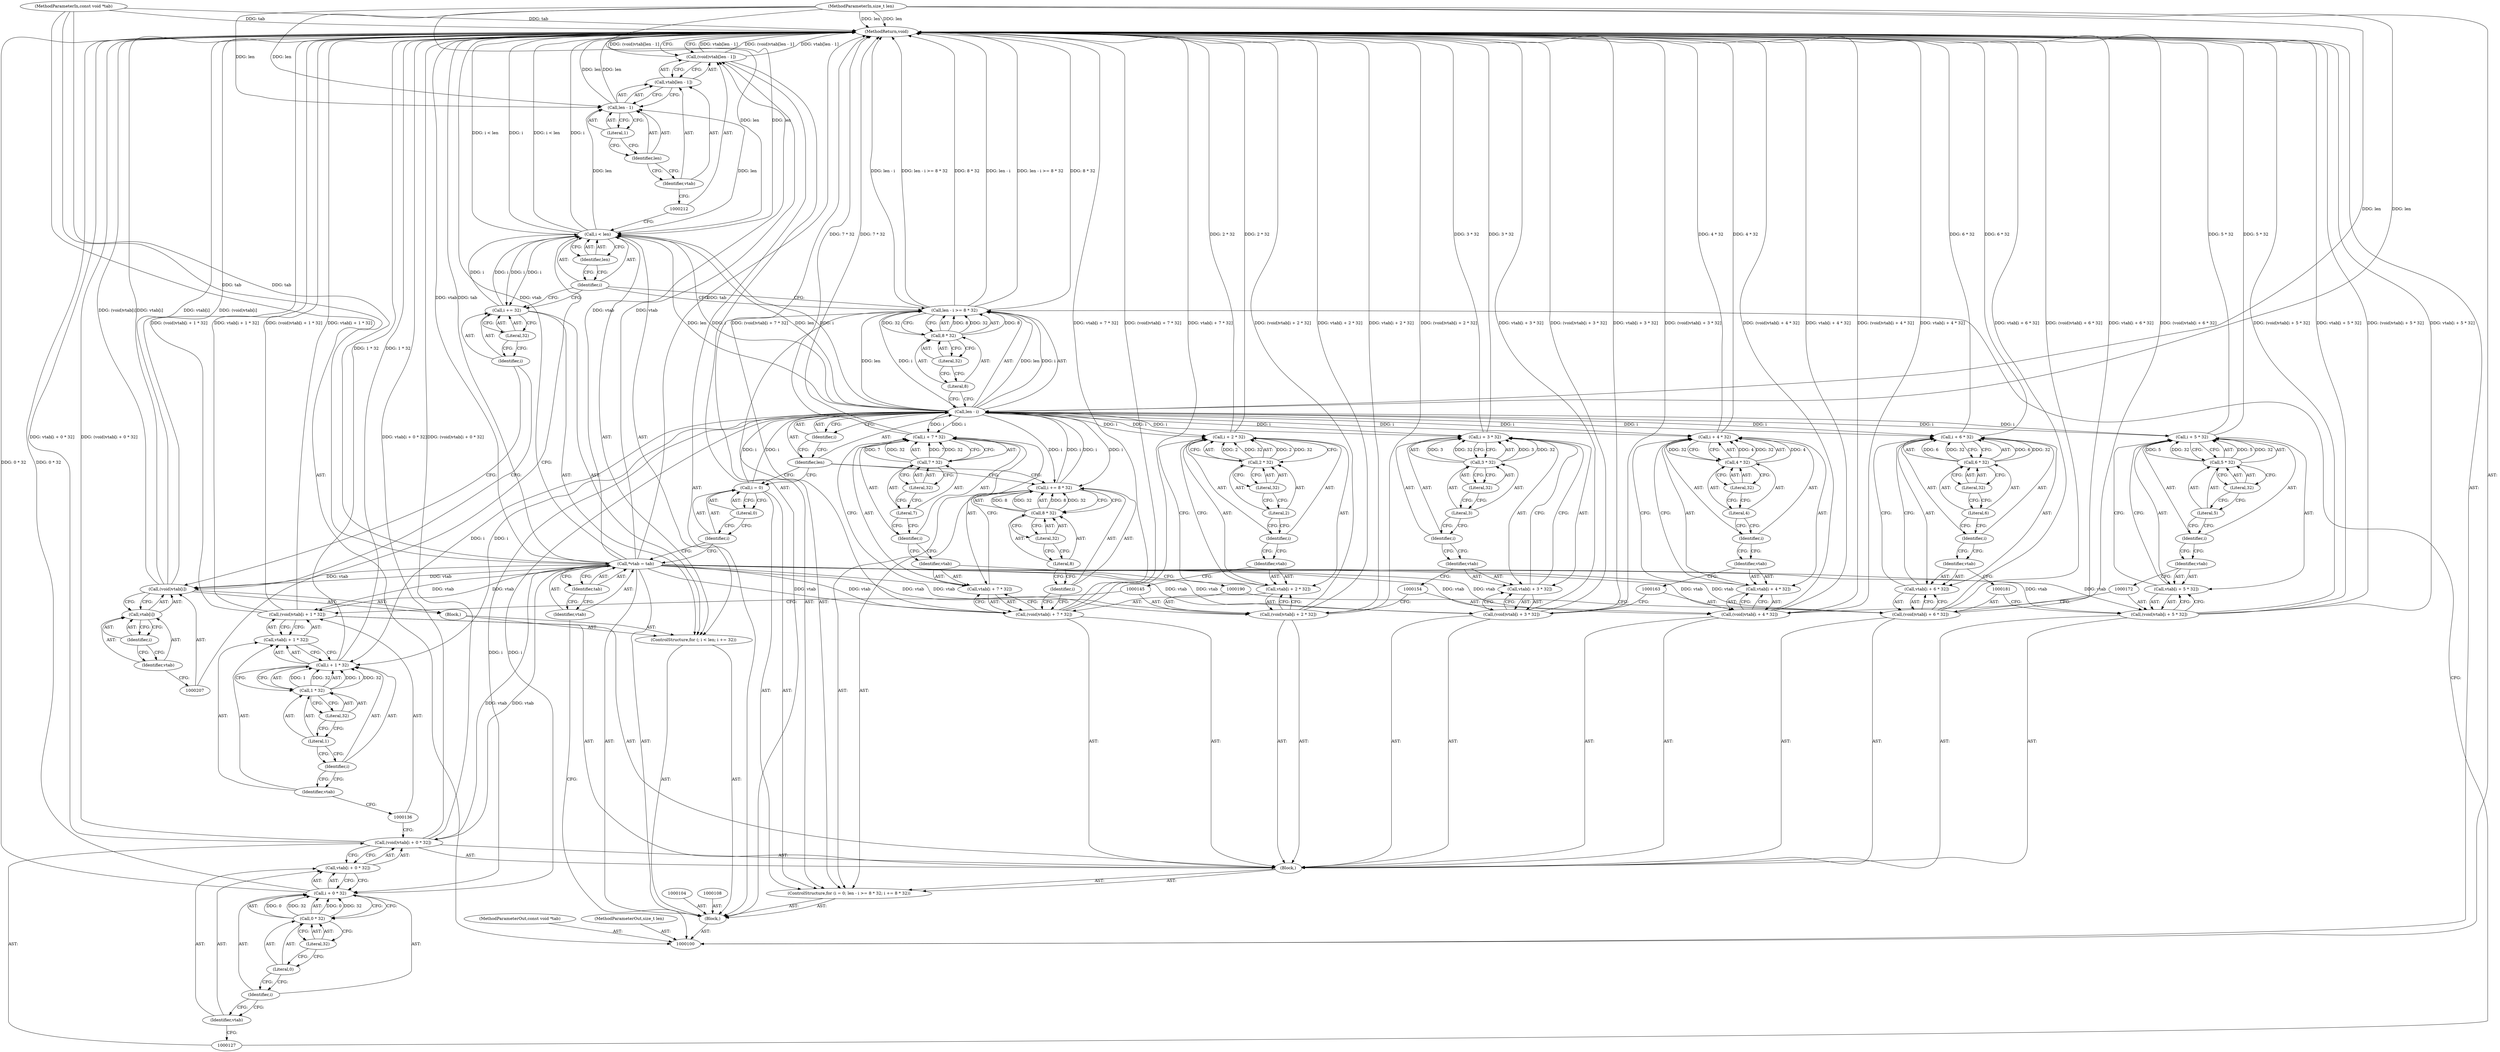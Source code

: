 digraph "0_libgcrypt_a4c561aab1014c3630bc88faf6f5246fee16b020_0" {
"1000218" [label="(MethodReturn,void)"];
"1000101" [label="(MethodParameterIn,const void *tab)"];
"1000270" [label="(MethodParameterOut,const void *tab)"];
"1000102" [label="(MethodParameterIn,size_t len)"];
"1000271" [label="(MethodParameterOut,size_t len)"];
"1000146" [label="(Call,vtab[i + 2 * 32])"];
"1000147" [label="(Identifier,vtab)"];
"1000148" [label="(Call,i + 2 * 32)"];
"1000149" [label="(Identifier,i)"];
"1000150" [label="(Call,2 * 32)"];
"1000151" [label="(Literal,2)"];
"1000152" [label="(Literal,32)"];
"1000144" [label="(Call,(void)vtab[i + 2 * 32])"];
"1000155" [label="(Call,vtab[i + 3 * 32])"];
"1000156" [label="(Identifier,vtab)"];
"1000157" [label="(Call,i + 3 * 32)"];
"1000158" [label="(Identifier,i)"];
"1000159" [label="(Call,3 * 32)"];
"1000160" [label="(Literal,3)"];
"1000161" [label="(Literal,32)"];
"1000153" [label="(Call,(void)vtab[i + 3 * 32])"];
"1000164" [label="(Call,vtab[i + 4 * 32])"];
"1000165" [label="(Identifier,vtab)"];
"1000166" [label="(Call,i + 4 * 32)"];
"1000167" [label="(Identifier,i)"];
"1000168" [label="(Call,4 * 32)"];
"1000169" [label="(Literal,4)"];
"1000170" [label="(Literal,32)"];
"1000162" [label="(Call,(void)vtab[i + 4 * 32])"];
"1000173" [label="(Call,vtab[i + 5 * 32])"];
"1000174" [label="(Identifier,vtab)"];
"1000175" [label="(Call,i + 5 * 32)"];
"1000176" [label="(Identifier,i)"];
"1000177" [label="(Call,5 * 32)"];
"1000178" [label="(Literal,5)"];
"1000179" [label="(Literal,32)"];
"1000171" [label="(Call,(void)vtab[i + 5 * 32])"];
"1000182" [label="(Call,vtab[i + 6 * 32])"];
"1000183" [label="(Identifier,vtab)"];
"1000184" [label="(Call,i + 6 * 32)"];
"1000185" [label="(Identifier,i)"];
"1000186" [label="(Call,6 * 32)"];
"1000187" [label="(Literal,6)"];
"1000188" [label="(Literal,32)"];
"1000180" [label="(Call,(void)vtab[i + 6 * 32])"];
"1000191" [label="(Call,vtab[i + 7 * 32])"];
"1000192" [label="(Identifier,vtab)"];
"1000193" [label="(Call,i + 7 * 32)"];
"1000194" [label="(Identifier,i)"];
"1000195" [label="(Call,7 * 32)"];
"1000196" [label="(Literal,7)"];
"1000197" [label="(Literal,32)"];
"1000189" [label="(Call,(void)vtab[i + 7 * 32])"];
"1000201" [label="(Identifier,len)"];
"1000202" [label="(Call,i += 32)"];
"1000203" [label="(Identifier,i)"];
"1000198" [label="(ControlStructure,for (; i < len; i += 32))"];
"1000204" [label="(Literal,32)"];
"1000199" [label="(Call,i < len)"];
"1000200" [label="(Identifier,i)"];
"1000205" [label="(Block,)"];
"1000208" [label="(Call,vtab[i])"];
"1000209" [label="(Identifier,vtab)"];
"1000210" [label="(Identifier,i)"];
"1000206" [label="(Call,(void)vtab[i])"];
"1000103" [label="(Block,)"];
"1000215" [label="(Call,len - 1)"];
"1000216" [label="(Identifier,len)"];
"1000217" [label="(Literal,1)"];
"1000211" [label="(Call,(void)vtab[len - 1])"];
"1000213" [label="(Call,vtab[len - 1])"];
"1000214" [label="(Identifier,vtab)"];
"1000105" [label="(Call,*vtab = tab)"];
"1000106" [label="(Identifier,vtab)"];
"1000107" [label="(Identifier,tab)"];
"1000112" [label="(Literal,0)"];
"1000113" [label="(Call,len - i >= 8 * 32)"];
"1000114" [label="(Call,len - i)"];
"1000115" [label="(Identifier,len)"];
"1000109" [label="(ControlStructure,for (i = 0; len - i >= 8 * 32; i += 8 * 32))"];
"1000116" [label="(Identifier,i)"];
"1000117" [label="(Call,8 * 32)"];
"1000118" [label="(Literal,8)"];
"1000119" [label="(Literal,32)"];
"1000120" [label="(Call,i += 8 * 32)"];
"1000121" [label="(Identifier,i)"];
"1000122" [label="(Call,8 * 32)"];
"1000123" [label="(Literal,8)"];
"1000124" [label="(Literal,32)"];
"1000110" [label="(Call,i = 0)"];
"1000111" [label="(Identifier,i)"];
"1000125" [label="(Block,)"];
"1000128" [label="(Call,vtab[i + 0 * 32])"];
"1000129" [label="(Identifier,vtab)"];
"1000130" [label="(Call,i + 0 * 32)"];
"1000131" [label="(Identifier,i)"];
"1000132" [label="(Call,0 * 32)"];
"1000133" [label="(Literal,0)"];
"1000134" [label="(Literal,32)"];
"1000126" [label="(Call,(void)vtab[i + 0 * 32])"];
"1000137" [label="(Call,vtab[i + 1 * 32])"];
"1000138" [label="(Identifier,vtab)"];
"1000139" [label="(Call,i + 1 * 32)"];
"1000140" [label="(Identifier,i)"];
"1000141" [label="(Call,1 * 32)"];
"1000142" [label="(Literal,1)"];
"1000143" [label="(Literal,32)"];
"1000135" [label="(Call,(void)vtab[i + 1 * 32])"];
"1000218" -> "1000100"  [label="AST: "];
"1000218" -> "1000211"  [label="CFG: "];
"1000105" -> "1000218"  [label="DDG: tab"];
"1000105" -> "1000218"  [label="DDG: vtab"];
"1000153" -> "1000218"  [label="DDG: (void)vtab[i + 3 * 32]"];
"1000153" -> "1000218"  [label="DDG: vtab[i + 3 * 32]"];
"1000102" -> "1000218"  [label="DDG: len"];
"1000199" -> "1000218"  [label="DDG: i < len"];
"1000199" -> "1000218"  [label="DDG: i"];
"1000171" -> "1000218"  [label="DDG: (void)vtab[i + 5 * 32]"];
"1000171" -> "1000218"  [label="DDG: vtab[i + 5 * 32]"];
"1000126" -> "1000218"  [label="DDG: vtab[i + 0 * 32]"];
"1000126" -> "1000218"  [label="DDG: (void)vtab[i + 0 * 32]"];
"1000180" -> "1000218"  [label="DDG: vtab[i + 6 * 32]"];
"1000180" -> "1000218"  [label="DDG: (void)vtab[i + 6 * 32]"];
"1000157" -> "1000218"  [label="DDG: 3 * 32"];
"1000113" -> "1000218"  [label="DDG: 8 * 32"];
"1000113" -> "1000218"  [label="DDG: len - i"];
"1000113" -> "1000218"  [label="DDG: len - i >= 8 * 32"];
"1000166" -> "1000218"  [label="DDG: 4 * 32"];
"1000162" -> "1000218"  [label="DDG: vtab[i + 4 * 32]"];
"1000162" -> "1000218"  [label="DDG: (void)vtab[i + 4 * 32]"];
"1000184" -> "1000218"  [label="DDG: 6 * 32"];
"1000215" -> "1000218"  [label="DDG: len"];
"1000189" -> "1000218"  [label="DDG: (void)vtab[i + 7 * 32]"];
"1000189" -> "1000218"  [label="DDG: vtab[i + 7 * 32]"];
"1000206" -> "1000218"  [label="DDG: (void)vtab[i]"];
"1000206" -> "1000218"  [label="DDG: vtab[i]"];
"1000130" -> "1000218"  [label="DDG: 0 * 32"];
"1000139" -> "1000218"  [label="DDG: 1 * 32"];
"1000193" -> "1000218"  [label="DDG: 7 * 32"];
"1000144" -> "1000218"  [label="DDG: (void)vtab[i + 2 * 32]"];
"1000144" -> "1000218"  [label="DDG: vtab[i + 2 * 32]"];
"1000211" -> "1000218"  [label="DDG: vtab[len - 1]"];
"1000211" -> "1000218"  [label="DDG: (void)vtab[len - 1]"];
"1000135" -> "1000218"  [label="DDG: (void)vtab[i + 1 * 32]"];
"1000135" -> "1000218"  [label="DDG: vtab[i + 1 * 32]"];
"1000101" -> "1000218"  [label="DDG: tab"];
"1000175" -> "1000218"  [label="DDG: 5 * 32"];
"1000148" -> "1000218"  [label="DDG: 2 * 32"];
"1000101" -> "1000100"  [label="AST: "];
"1000101" -> "1000218"  [label="DDG: tab"];
"1000101" -> "1000105"  [label="DDG: tab"];
"1000270" -> "1000100"  [label="AST: "];
"1000102" -> "1000100"  [label="AST: "];
"1000102" -> "1000218"  [label="DDG: len"];
"1000102" -> "1000114"  [label="DDG: len"];
"1000102" -> "1000199"  [label="DDG: len"];
"1000102" -> "1000215"  [label="DDG: len"];
"1000271" -> "1000100"  [label="AST: "];
"1000146" -> "1000144"  [label="AST: "];
"1000146" -> "1000148"  [label="CFG: "];
"1000147" -> "1000146"  [label="AST: "];
"1000148" -> "1000146"  [label="AST: "];
"1000144" -> "1000146"  [label="CFG: "];
"1000147" -> "1000146"  [label="AST: "];
"1000147" -> "1000145"  [label="CFG: "];
"1000149" -> "1000147"  [label="CFG: "];
"1000148" -> "1000146"  [label="AST: "];
"1000148" -> "1000150"  [label="CFG: "];
"1000149" -> "1000148"  [label="AST: "];
"1000150" -> "1000148"  [label="AST: "];
"1000146" -> "1000148"  [label="CFG: "];
"1000148" -> "1000218"  [label="DDG: 2 * 32"];
"1000114" -> "1000148"  [label="DDG: i"];
"1000150" -> "1000148"  [label="DDG: 2"];
"1000150" -> "1000148"  [label="DDG: 32"];
"1000149" -> "1000148"  [label="AST: "];
"1000149" -> "1000147"  [label="CFG: "];
"1000151" -> "1000149"  [label="CFG: "];
"1000150" -> "1000148"  [label="AST: "];
"1000150" -> "1000152"  [label="CFG: "];
"1000151" -> "1000150"  [label="AST: "];
"1000152" -> "1000150"  [label="AST: "];
"1000148" -> "1000150"  [label="CFG: "];
"1000150" -> "1000148"  [label="DDG: 2"];
"1000150" -> "1000148"  [label="DDG: 32"];
"1000151" -> "1000150"  [label="AST: "];
"1000151" -> "1000149"  [label="CFG: "];
"1000152" -> "1000151"  [label="CFG: "];
"1000152" -> "1000150"  [label="AST: "];
"1000152" -> "1000151"  [label="CFG: "];
"1000150" -> "1000152"  [label="CFG: "];
"1000144" -> "1000125"  [label="AST: "];
"1000144" -> "1000146"  [label="CFG: "];
"1000145" -> "1000144"  [label="AST: "];
"1000146" -> "1000144"  [label="AST: "];
"1000154" -> "1000144"  [label="CFG: "];
"1000144" -> "1000218"  [label="DDG: (void)vtab[i + 2 * 32]"];
"1000144" -> "1000218"  [label="DDG: vtab[i + 2 * 32]"];
"1000105" -> "1000144"  [label="DDG: vtab"];
"1000155" -> "1000153"  [label="AST: "];
"1000155" -> "1000157"  [label="CFG: "];
"1000156" -> "1000155"  [label="AST: "];
"1000157" -> "1000155"  [label="AST: "];
"1000153" -> "1000155"  [label="CFG: "];
"1000156" -> "1000155"  [label="AST: "];
"1000156" -> "1000154"  [label="CFG: "];
"1000158" -> "1000156"  [label="CFG: "];
"1000157" -> "1000155"  [label="AST: "];
"1000157" -> "1000159"  [label="CFG: "];
"1000158" -> "1000157"  [label="AST: "];
"1000159" -> "1000157"  [label="AST: "];
"1000155" -> "1000157"  [label="CFG: "];
"1000157" -> "1000218"  [label="DDG: 3 * 32"];
"1000114" -> "1000157"  [label="DDG: i"];
"1000159" -> "1000157"  [label="DDG: 3"];
"1000159" -> "1000157"  [label="DDG: 32"];
"1000158" -> "1000157"  [label="AST: "];
"1000158" -> "1000156"  [label="CFG: "];
"1000160" -> "1000158"  [label="CFG: "];
"1000159" -> "1000157"  [label="AST: "];
"1000159" -> "1000161"  [label="CFG: "];
"1000160" -> "1000159"  [label="AST: "];
"1000161" -> "1000159"  [label="AST: "];
"1000157" -> "1000159"  [label="CFG: "];
"1000159" -> "1000157"  [label="DDG: 3"];
"1000159" -> "1000157"  [label="DDG: 32"];
"1000160" -> "1000159"  [label="AST: "];
"1000160" -> "1000158"  [label="CFG: "];
"1000161" -> "1000160"  [label="CFG: "];
"1000161" -> "1000159"  [label="AST: "];
"1000161" -> "1000160"  [label="CFG: "];
"1000159" -> "1000161"  [label="CFG: "];
"1000153" -> "1000125"  [label="AST: "];
"1000153" -> "1000155"  [label="CFG: "];
"1000154" -> "1000153"  [label="AST: "];
"1000155" -> "1000153"  [label="AST: "];
"1000163" -> "1000153"  [label="CFG: "];
"1000153" -> "1000218"  [label="DDG: (void)vtab[i + 3 * 32]"];
"1000153" -> "1000218"  [label="DDG: vtab[i + 3 * 32]"];
"1000105" -> "1000153"  [label="DDG: vtab"];
"1000164" -> "1000162"  [label="AST: "];
"1000164" -> "1000166"  [label="CFG: "];
"1000165" -> "1000164"  [label="AST: "];
"1000166" -> "1000164"  [label="AST: "];
"1000162" -> "1000164"  [label="CFG: "];
"1000165" -> "1000164"  [label="AST: "];
"1000165" -> "1000163"  [label="CFG: "];
"1000167" -> "1000165"  [label="CFG: "];
"1000166" -> "1000164"  [label="AST: "];
"1000166" -> "1000168"  [label="CFG: "];
"1000167" -> "1000166"  [label="AST: "];
"1000168" -> "1000166"  [label="AST: "];
"1000164" -> "1000166"  [label="CFG: "];
"1000166" -> "1000218"  [label="DDG: 4 * 32"];
"1000114" -> "1000166"  [label="DDG: i"];
"1000168" -> "1000166"  [label="DDG: 4"];
"1000168" -> "1000166"  [label="DDG: 32"];
"1000167" -> "1000166"  [label="AST: "];
"1000167" -> "1000165"  [label="CFG: "];
"1000169" -> "1000167"  [label="CFG: "];
"1000168" -> "1000166"  [label="AST: "];
"1000168" -> "1000170"  [label="CFG: "];
"1000169" -> "1000168"  [label="AST: "];
"1000170" -> "1000168"  [label="AST: "];
"1000166" -> "1000168"  [label="CFG: "];
"1000168" -> "1000166"  [label="DDG: 4"];
"1000168" -> "1000166"  [label="DDG: 32"];
"1000169" -> "1000168"  [label="AST: "];
"1000169" -> "1000167"  [label="CFG: "];
"1000170" -> "1000169"  [label="CFG: "];
"1000170" -> "1000168"  [label="AST: "];
"1000170" -> "1000169"  [label="CFG: "];
"1000168" -> "1000170"  [label="CFG: "];
"1000162" -> "1000125"  [label="AST: "];
"1000162" -> "1000164"  [label="CFG: "];
"1000163" -> "1000162"  [label="AST: "];
"1000164" -> "1000162"  [label="AST: "];
"1000172" -> "1000162"  [label="CFG: "];
"1000162" -> "1000218"  [label="DDG: vtab[i + 4 * 32]"];
"1000162" -> "1000218"  [label="DDG: (void)vtab[i + 4 * 32]"];
"1000105" -> "1000162"  [label="DDG: vtab"];
"1000173" -> "1000171"  [label="AST: "];
"1000173" -> "1000175"  [label="CFG: "];
"1000174" -> "1000173"  [label="AST: "];
"1000175" -> "1000173"  [label="AST: "];
"1000171" -> "1000173"  [label="CFG: "];
"1000174" -> "1000173"  [label="AST: "];
"1000174" -> "1000172"  [label="CFG: "];
"1000176" -> "1000174"  [label="CFG: "];
"1000175" -> "1000173"  [label="AST: "];
"1000175" -> "1000177"  [label="CFG: "];
"1000176" -> "1000175"  [label="AST: "];
"1000177" -> "1000175"  [label="AST: "];
"1000173" -> "1000175"  [label="CFG: "];
"1000175" -> "1000218"  [label="DDG: 5 * 32"];
"1000114" -> "1000175"  [label="DDG: i"];
"1000177" -> "1000175"  [label="DDG: 5"];
"1000177" -> "1000175"  [label="DDG: 32"];
"1000176" -> "1000175"  [label="AST: "];
"1000176" -> "1000174"  [label="CFG: "];
"1000178" -> "1000176"  [label="CFG: "];
"1000177" -> "1000175"  [label="AST: "];
"1000177" -> "1000179"  [label="CFG: "];
"1000178" -> "1000177"  [label="AST: "];
"1000179" -> "1000177"  [label="AST: "];
"1000175" -> "1000177"  [label="CFG: "];
"1000177" -> "1000175"  [label="DDG: 5"];
"1000177" -> "1000175"  [label="DDG: 32"];
"1000178" -> "1000177"  [label="AST: "];
"1000178" -> "1000176"  [label="CFG: "];
"1000179" -> "1000178"  [label="CFG: "];
"1000179" -> "1000177"  [label="AST: "];
"1000179" -> "1000178"  [label="CFG: "];
"1000177" -> "1000179"  [label="CFG: "];
"1000171" -> "1000125"  [label="AST: "];
"1000171" -> "1000173"  [label="CFG: "];
"1000172" -> "1000171"  [label="AST: "];
"1000173" -> "1000171"  [label="AST: "];
"1000181" -> "1000171"  [label="CFG: "];
"1000171" -> "1000218"  [label="DDG: (void)vtab[i + 5 * 32]"];
"1000171" -> "1000218"  [label="DDG: vtab[i + 5 * 32]"];
"1000105" -> "1000171"  [label="DDG: vtab"];
"1000182" -> "1000180"  [label="AST: "];
"1000182" -> "1000184"  [label="CFG: "];
"1000183" -> "1000182"  [label="AST: "];
"1000184" -> "1000182"  [label="AST: "];
"1000180" -> "1000182"  [label="CFG: "];
"1000183" -> "1000182"  [label="AST: "];
"1000183" -> "1000181"  [label="CFG: "];
"1000185" -> "1000183"  [label="CFG: "];
"1000184" -> "1000182"  [label="AST: "];
"1000184" -> "1000186"  [label="CFG: "];
"1000185" -> "1000184"  [label="AST: "];
"1000186" -> "1000184"  [label="AST: "];
"1000182" -> "1000184"  [label="CFG: "];
"1000184" -> "1000218"  [label="DDG: 6 * 32"];
"1000114" -> "1000184"  [label="DDG: i"];
"1000186" -> "1000184"  [label="DDG: 6"];
"1000186" -> "1000184"  [label="DDG: 32"];
"1000185" -> "1000184"  [label="AST: "];
"1000185" -> "1000183"  [label="CFG: "];
"1000187" -> "1000185"  [label="CFG: "];
"1000186" -> "1000184"  [label="AST: "];
"1000186" -> "1000188"  [label="CFG: "];
"1000187" -> "1000186"  [label="AST: "];
"1000188" -> "1000186"  [label="AST: "];
"1000184" -> "1000186"  [label="CFG: "];
"1000186" -> "1000184"  [label="DDG: 6"];
"1000186" -> "1000184"  [label="DDG: 32"];
"1000187" -> "1000186"  [label="AST: "];
"1000187" -> "1000185"  [label="CFG: "];
"1000188" -> "1000187"  [label="CFG: "];
"1000188" -> "1000186"  [label="AST: "];
"1000188" -> "1000187"  [label="CFG: "];
"1000186" -> "1000188"  [label="CFG: "];
"1000180" -> "1000125"  [label="AST: "];
"1000180" -> "1000182"  [label="CFG: "];
"1000181" -> "1000180"  [label="AST: "];
"1000182" -> "1000180"  [label="AST: "];
"1000190" -> "1000180"  [label="CFG: "];
"1000180" -> "1000218"  [label="DDG: vtab[i + 6 * 32]"];
"1000180" -> "1000218"  [label="DDG: (void)vtab[i + 6 * 32]"];
"1000105" -> "1000180"  [label="DDG: vtab"];
"1000191" -> "1000189"  [label="AST: "];
"1000191" -> "1000193"  [label="CFG: "];
"1000192" -> "1000191"  [label="AST: "];
"1000193" -> "1000191"  [label="AST: "];
"1000189" -> "1000191"  [label="CFG: "];
"1000192" -> "1000191"  [label="AST: "];
"1000192" -> "1000190"  [label="CFG: "];
"1000194" -> "1000192"  [label="CFG: "];
"1000193" -> "1000191"  [label="AST: "];
"1000193" -> "1000195"  [label="CFG: "];
"1000194" -> "1000193"  [label="AST: "];
"1000195" -> "1000193"  [label="AST: "];
"1000191" -> "1000193"  [label="CFG: "];
"1000193" -> "1000218"  [label="DDG: 7 * 32"];
"1000114" -> "1000193"  [label="DDG: i"];
"1000195" -> "1000193"  [label="DDG: 7"];
"1000195" -> "1000193"  [label="DDG: 32"];
"1000194" -> "1000193"  [label="AST: "];
"1000194" -> "1000192"  [label="CFG: "];
"1000196" -> "1000194"  [label="CFG: "];
"1000195" -> "1000193"  [label="AST: "];
"1000195" -> "1000197"  [label="CFG: "];
"1000196" -> "1000195"  [label="AST: "];
"1000197" -> "1000195"  [label="AST: "];
"1000193" -> "1000195"  [label="CFG: "];
"1000195" -> "1000193"  [label="DDG: 7"];
"1000195" -> "1000193"  [label="DDG: 32"];
"1000196" -> "1000195"  [label="AST: "];
"1000196" -> "1000194"  [label="CFG: "];
"1000197" -> "1000196"  [label="CFG: "];
"1000197" -> "1000195"  [label="AST: "];
"1000197" -> "1000196"  [label="CFG: "];
"1000195" -> "1000197"  [label="CFG: "];
"1000189" -> "1000125"  [label="AST: "];
"1000189" -> "1000191"  [label="CFG: "];
"1000190" -> "1000189"  [label="AST: "];
"1000191" -> "1000189"  [label="AST: "];
"1000121" -> "1000189"  [label="CFG: "];
"1000189" -> "1000218"  [label="DDG: (void)vtab[i + 7 * 32]"];
"1000189" -> "1000218"  [label="DDG: vtab[i + 7 * 32]"];
"1000105" -> "1000189"  [label="DDG: vtab"];
"1000201" -> "1000199"  [label="AST: "];
"1000201" -> "1000200"  [label="CFG: "];
"1000199" -> "1000201"  [label="CFG: "];
"1000202" -> "1000198"  [label="AST: "];
"1000202" -> "1000204"  [label="CFG: "];
"1000203" -> "1000202"  [label="AST: "];
"1000204" -> "1000202"  [label="AST: "];
"1000200" -> "1000202"  [label="CFG: "];
"1000202" -> "1000199"  [label="DDG: i"];
"1000199" -> "1000202"  [label="DDG: i"];
"1000203" -> "1000202"  [label="AST: "];
"1000203" -> "1000206"  [label="CFG: "];
"1000204" -> "1000203"  [label="CFG: "];
"1000198" -> "1000103"  [label="AST: "];
"1000199" -> "1000198"  [label="AST: "];
"1000202" -> "1000198"  [label="AST: "];
"1000205" -> "1000198"  [label="AST: "];
"1000204" -> "1000202"  [label="AST: "];
"1000204" -> "1000203"  [label="CFG: "];
"1000202" -> "1000204"  [label="CFG: "];
"1000199" -> "1000198"  [label="AST: "];
"1000199" -> "1000201"  [label="CFG: "];
"1000200" -> "1000199"  [label="AST: "];
"1000201" -> "1000199"  [label="AST: "];
"1000207" -> "1000199"  [label="CFG: "];
"1000212" -> "1000199"  [label="CFG: "];
"1000199" -> "1000218"  [label="DDG: i < len"];
"1000199" -> "1000218"  [label="DDG: i"];
"1000202" -> "1000199"  [label="DDG: i"];
"1000114" -> "1000199"  [label="DDG: i"];
"1000114" -> "1000199"  [label="DDG: len"];
"1000102" -> "1000199"  [label="DDG: len"];
"1000199" -> "1000202"  [label="DDG: i"];
"1000199" -> "1000215"  [label="DDG: len"];
"1000200" -> "1000199"  [label="AST: "];
"1000200" -> "1000202"  [label="CFG: "];
"1000200" -> "1000113"  [label="CFG: "];
"1000201" -> "1000200"  [label="CFG: "];
"1000205" -> "1000198"  [label="AST: "];
"1000206" -> "1000205"  [label="AST: "];
"1000208" -> "1000206"  [label="AST: "];
"1000208" -> "1000210"  [label="CFG: "];
"1000209" -> "1000208"  [label="AST: "];
"1000210" -> "1000208"  [label="AST: "];
"1000206" -> "1000208"  [label="CFG: "];
"1000209" -> "1000208"  [label="AST: "];
"1000209" -> "1000207"  [label="CFG: "];
"1000210" -> "1000209"  [label="CFG: "];
"1000210" -> "1000208"  [label="AST: "];
"1000210" -> "1000209"  [label="CFG: "];
"1000208" -> "1000210"  [label="CFG: "];
"1000206" -> "1000205"  [label="AST: "];
"1000206" -> "1000208"  [label="CFG: "];
"1000207" -> "1000206"  [label="AST: "];
"1000208" -> "1000206"  [label="AST: "];
"1000203" -> "1000206"  [label="CFG: "];
"1000206" -> "1000218"  [label="DDG: (void)vtab[i]"];
"1000206" -> "1000218"  [label="DDG: vtab[i]"];
"1000105" -> "1000206"  [label="DDG: vtab"];
"1000103" -> "1000100"  [label="AST: "];
"1000104" -> "1000103"  [label="AST: "];
"1000105" -> "1000103"  [label="AST: "];
"1000108" -> "1000103"  [label="AST: "];
"1000109" -> "1000103"  [label="AST: "];
"1000198" -> "1000103"  [label="AST: "];
"1000211" -> "1000103"  [label="AST: "];
"1000215" -> "1000213"  [label="AST: "];
"1000215" -> "1000217"  [label="CFG: "];
"1000216" -> "1000215"  [label="AST: "];
"1000217" -> "1000215"  [label="AST: "];
"1000213" -> "1000215"  [label="CFG: "];
"1000215" -> "1000218"  [label="DDG: len"];
"1000199" -> "1000215"  [label="DDG: len"];
"1000102" -> "1000215"  [label="DDG: len"];
"1000216" -> "1000215"  [label="AST: "];
"1000216" -> "1000214"  [label="CFG: "];
"1000217" -> "1000216"  [label="CFG: "];
"1000217" -> "1000215"  [label="AST: "];
"1000217" -> "1000216"  [label="CFG: "];
"1000215" -> "1000217"  [label="CFG: "];
"1000211" -> "1000103"  [label="AST: "];
"1000211" -> "1000213"  [label="CFG: "];
"1000212" -> "1000211"  [label="AST: "];
"1000213" -> "1000211"  [label="AST: "];
"1000218" -> "1000211"  [label="CFG: "];
"1000211" -> "1000218"  [label="DDG: vtab[len - 1]"];
"1000211" -> "1000218"  [label="DDG: (void)vtab[len - 1]"];
"1000105" -> "1000211"  [label="DDG: vtab"];
"1000213" -> "1000211"  [label="AST: "];
"1000213" -> "1000215"  [label="CFG: "];
"1000214" -> "1000213"  [label="AST: "];
"1000215" -> "1000213"  [label="AST: "];
"1000211" -> "1000213"  [label="CFG: "];
"1000214" -> "1000213"  [label="AST: "];
"1000214" -> "1000212"  [label="CFG: "];
"1000216" -> "1000214"  [label="CFG: "];
"1000105" -> "1000103"  [label="AST: "];
"1000105" -> "1000107"  [label="CFG: "];
"1000106" -> "1000105"  [label="AST: "];
"1000107" -> "1000105"  [label="AST: "];
"1000111" -> "1000105"  [label="CFG: "];
"1000105" -> "1000218"  [label="DDG: tab"];
"1000105" -> "1000218"  [label="DDG: vtab"];
"1000101" -> "1000105"  [label="DDG: tab"];
"1000105" -> "1000126"  [label="DDG: vtab"];
"1000105" -> "1000135"  [label="DDG: vtab"];
"1000105" -> "1000144"  [label="DDG: vtab"];
"1000105" -> "1000153"  [label="DDG: vtab"];
"1000105" -> "1000162"  [label="DDG: vtab"];
"1000105" -> "1000171"  [label="DDG: vtab"];
"1000105" -> "1000180"  [label="DDG: vtab"];
"1000105" -> "1000189"  [label="DDG: vtab"];
"1000105" -> "1000206"  [label="DDG: vtab"];
"1000105" -> "1000211"  [label="DDG: vtab"];
"1000106" -> "1000105"  [label="AST: "];
"1000106" -> "1000100"  [label="CFG: "];
"1000107" -> "1000106"  [label="CFG: "];
"1000107" -> "1000105"  [label="AST: "];
"1000107" -> "1000106"  [label="CFG: "];
"1000105" -> "1000107"  [label="CFG: "];
"1000112" -> "1000110"  [label="AST: "];
"1000112" -> "1000111"  [label="CFG: "];
"1000110" -> "1000112"  [label="CFG: "];
"1000113" -> "1000109"  [label="AST: "];
"1000113" -> "1000117"  [label="CFG: "];
"1000114" -> "1000113"  [label="AST: "];
"1000117" -> "1000113"  [label="AST: "];
"1000127" -> "1000113"  [label="CFG: "];
"1000200" -> "1000113"  [label="CFG: "];
"1000113" -> "1000218"  [label="DDG: 8 * 32"];
"1000113" -> "1000218"  [label="DDG: len - i"];
"1000113" -> "1000218"  [label="DDG: len - i >= 8 * 32"];
"1000114" -> "1000113"  [label="DDG: len"];
"1000114" -> "1000113"  [label="DDG: i"];
"1000117" -> "1000113"  [label="DDG: 8"];
"1000117" -> "1000113"  [label="DDG: 32"];
"1000114" -> "1000113"  [label="AST: "];
"1000114" -> "1000116"  [label="CFG: "];
"1000115" -> "1000114"  [label="AST: "];
"1000116" -> "1000114"  [label="AST: "];
"1000118" -> "1000114"  [label="CFG: "];
"1000114" -> "1000113"  [label="DDG: len"];
"1000114" -> "1000113"  [label="DDG: i"];
"1000102" -> "1000114"  [label="DDG: len"];
"1000120" -> "1000114"  [label="DDG: i"];
"1000110" -> "1000114"  [label="DDG: i"];
"1000114" -> "1000120"  [label="DDG: i"];
"1000114" -> "1000130"  [label="DDG: i"];
"1000114" -> "1000139"  [label="DDG: i"];
"1000114" -> "1000148"  [label="DDG: i"];
"1000114" -> "1000157"  [label="DDG: i"];
"1000114" -> "1000166"  [label="DDG: i"];
"1000114" -> "1000175"  [label="DDG: i"];
"1000114" -> "1000184"  [label="DDG: i"];
"1000114" -> "1000193"  [label="DDG: i"];
"1000114" -> "1000199"  [label="DDG: i"];
"1000114" -> "1000199"  [label="DDG: len"];
"1000115" -> "1000114"  [label="AST: "];
"1000115" -> "1000110"  [label="CFG: "];
"1000115" -> "1000120"  [label="CFG: "];
"1000116" -> "1000115"  [label="CFG: "];
"1000109" -> "1000103"  [label="AST: "];
"1000110" -> "1000109"  [label="AST: "];
"1000113" -> "1000109"  [label="AST: "];
"1000120" -> "1000109"  [label="AST: "];
"1000125" -> "1000109"  [label="AST: "];
"1000116" -> "1000114"  [label="AST: "];
"1000116" -> "1000115"  [label="CFG: "];
"1000114" -> "1000116"  [label="CFG: "];
"1000117" -> "1000113"  [label="AST: "];
"1000117" -> "1000119"  [label="CFG: "];
"1000118" -> "1000117"  [label="AST: "];
"1000119" -> "1000117"  [label="AST: "];
"1000113" -> "1000117"  [label="CFG: "];
"1000117" -> "1000113"  [label="DDG: 8"];
"1000117" -> "1000113"  [label="DDG: 32"];
"1000118" -> "1000117"  [label="AST: "];
"1000118" -> "1000114"  [label="CFG: "];
"1000119" -> "1000118"  [label="CFG: "];
"1000119" -> "1000117"  [label="AST: "];
"1000119" -> "1000118"  [label="CFG: "];
"1000117" -> "1000119"  [label="CFG: "];
"1000120" -> "1000109"  [label="AST: "];
"1000120" -> "1000122"  [label="CFG: "];
"1000121" -> "1000120"  [label="AST: "];
"1000122" -> "1000120"  [label="AST: "];
"1000115" -> "1000120"  [label="CFG: "];
"1000120" -> "1000114"  [label="DDG: i"];
"1000122" -> "1000120"  [label="DDG: 8"];
"1000122" -> "1000120"  [label="DDG: 32"];
"1000114" -> "1000120"  [label="DDG: i"];
"1000121" -> "1000120"  [label="AST: "];
"1000121" -> "1000189"  [label="CFG: "];
"1000123" -> "1000121"  [label="CFG: "];
"1000122" -> "1000120"  [label="AST: "];
"1000122" -> "1000124"  [label="CFG: "];
"1000123" -> "1000122"  [label="AST: "];
"1000124" -> "1000122"  [label="AST: "];
"1000120" -> "1000122"  [label="CFG: "];
"1000122" -> "1000120"  [label="DDG: 8"];
"1000122" -> "1000120"  [label="DDG: 32"];
"1000123" -> "1000122"  [label="AST: "];
"1000123" -> "1000121"  [label="CFG: "];
"1000124" -> "1000123"  [label="CFG: "];
"1000124" -> "1000122"  [label="AST: "];
"1000124" -> "1000123"  [label="CFG: "];
"1000122" -> "1000124"  [label="CFG: "];
"1000110" -> "1000109"  [label="AST: "];
"1000110" -> "1000112"  [label="CFG: "];
"1000111" -> "1000110"  [label="AST: "];
"1000112" -> "1000110"  [label="AST: "];
"1000115" -> "1000110"  [label="CFG: "];
"1000110" -> "1000114"  [label="DDG: i"];
"1000111" -> "1000110"  [label="AST: "];
"1000111" -> "1000105"  [label="CFG: "];
"1000112" -> "1000111"  [label="CFG: "];
"1000125" -> "1000109"  [label="AST: "];
"1000126" -> "1000125"  [label="AST: "];
"1000135" -> "1000125"  [label="AST: "];
"1000144" -> "1000125"  [label="AST: "];
"1000153" -> "1000125"  [label="AST: "];
"1000162" -> "1000125"  [label="AST: "];
"1000171" -> "1000125"  [label="AST: "];
"1000180" -> "1000125"  [label="AST: "];
"1000189" -> "1000125"  [label="AST: "];
"1000128" -> "1000126"  [label="AST: "];
"1000128" -> "1000130"  [label="CFG: "];
"1000129" -> "1000128"  [label="AST: "];
"1000130" -> "1000128"  [label="AST: "];
"1000126" -> "1000128"  [label="CFG: "];
"1000129" -> "1000128"  [label="AST: "];
"1000129" -> "1000127"  [label="CFG: "];
"1000131" -> "1000129"  [label="CFG: "];
"1000130" -> "1000128"  [label="AST: "];
"1000130" -> "1000132"  [label="CFG: "];
"1000131" -> "1000130"  [label="AST: "];
"1000132" -> "1000130"  [label="AST: "];
"1000128" -> "1000130"  [label="CFG: "];
"1000130" -> "1000218"  [label="DDG: 0 * 32"];
"1000114" -> "1000130"  [label="DDG: i"];
"1000132" -> "1000130"  [label="DDG: 0"];
"1000132" -> "1000130"  [label="DDG: 32"];
"1000131" -> "1000130"  [label="AST: "];
"1000131" -> "1000129"  [label="CFG: "];
"1000133" -> "1000131"  [label="CFG: "];
"1000132" -> "1000130"  [label="AST: "];
"1000132" -> "1000134"  [label="CFG: "];
"1000133" -> "1000132"  [label="AST: "];
"1000134" -> "1000132"  [label="AST: "];
"1000130" -> "1000132"  [label="CFG: "];
"1000132" -> "1000130"  [label="DDG: 0"];
"1000132" -> "1000130"  [label="DDG: 32"];
"1000133" -> "1000132"  [label="AST: "];
"1000133" -> "1000131"  [label="CFG: "];
"1000134" -> "1000133"  [label="CFG: "];
"1000134" -> "1000132"  [label="AST: "];
"1000134" -> "1000133"  [label="CFG: "];
"1000132" -> "1000134"  [label="CFG: "];
"1000126" -> "1000125"  [label="AST: "];
"1000126" -> "1000128"  [label="CFG: "];
"1000127" -> "1000126"  [label="AST: "];
"1000128" -> "1000126"  [label="AST: "];
"1000136" -> "1000126"  [label="CFG: "];
"1000126" -> "1000218"  [label="DDG: vtab[i + 0 * 32]"];
"1000126" -> "1000218"  [label="DDG: (void)vtab[i + 0 * 32]"];
"1000105" -> "1000126"  [label="DDG: vtab"];
"1000137" -> "1000135"  [label="AST: "];
"1000137" -> "1000139"  [label="CFG: "];
"1000138" -> "1000137"  [label="AST: "];
"1000139" -> "1000137"  [label="AST: "];
"1000135" -> "1000137"  [label="CFG: "];
"1000138" -> "1000137"  [label="AST: "];
"1000138" -> "1000136"  [label="CFG: "];
"1000140" -> "1000138"  [label="CFG: "];
"1000139" -> "1000137"  [label="AST: "];
"1000139" -> "1000141"  [label="CFG: "];
"1000140" -> "1000139"  [label="AST: "];
"1000141" -> "1000139"  [label="AST: "];
"1000137" -> "1000139"  [label="CFG: "];
"1000139" -> "1000218"  [label="DDG: 1 * 32"];
"1000114" -> "1000139"  [label="DDG: i"];
"1000141" -> "1000139"  [label="DDG: 1"];
"1000141" -> "1000139"  [label="DDG: 32"];
"1000140" -> "1000139"  [label="AST: "];
"1000140" -> "1000138"  [label="CFG: "];
"1000142" -> "1000140"  [label="CFG: "];
"1000141" -> "1000139"  [label="AST: "];
"1000141" -> "1000143"  [label="CFG: "];
"1000142" -> "1000141"  [label="AST: "];
"1000143" -> "1000141"  [label="AST: "];
"1000139" -> "1000141"  [label="CFG: "];
"1000141" -> "1000139"  [label="DDG: 1"];
"1000141" -> "1000139"  [label="DDG: 32"];
"1000142" -> "1000141"  [label="AST: "];
"1000142" -> "1000140"  [label="CFG: "];
"1000143" -> "1000142"  [label="CFG: "];
"1000143" -> "1000141"  [label="AST: "];
"1000143" -> "1000142"  [label="CFG: "];
"1000141" -> "1000143"  [label="CFG: "];
"1000135" -> "1000125"  [label="AST: "];
"1000135" -> "1000137"  [label="CFG: "];
"1000136" -> "1000135"  [label="AST: "];
"1000137" -> "1000135"  [label="AST: "];
"1000145" -> "1000135"  [label="CFG: "];
"1000135" -> "1000218"  [label="DDG: (void)vtab[i + 1 * 32]"];
"1000135" -> "1000218"  [label="DDG: vtab[i + 1 * 32]"];
"1000105" -> "1000135"  [label="DDG: vtab"];
}
